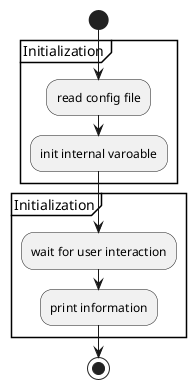 @startuml

start
partition Initialization{
:read config file;
:init internal varoable;
}


partition Initialization{
:wait for user interaction;
:print information;
}

stop


@enduml